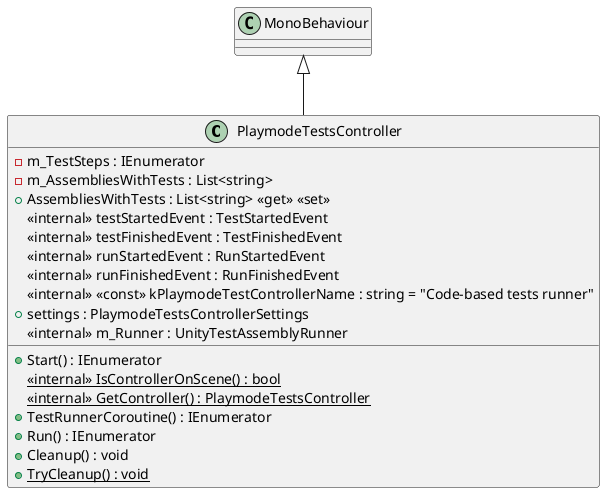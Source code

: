 @startuml
class PlaymodeTestsController {
    - m_TestSteps : IEnumerator
    - m_AssembliesWithTests : List<string>
    + AssembliesWithTests : List<string> <<get>> <<set>>
    <<internal>> testStartedEvent : TestStartedEvent
    <<internal>> testFinishedEvent : TestFinishedEvent
    <<internal>> runStartedEvent : RunStartedEvent
    <<internal>> runFinishedEvent : RunFinishedEvent
    <<internal>> <<const>> kPlaymodeTestControllerName : string = "Code-based tests runner"
    + settings : PlaymodeTestsControllerSettings
    <<internal>> m_Runner : UnityTestAssemblyRunner
    + Start() : IEnumerator
    <<internal>> {static} IsControllerOnScene() : bool
    <<internal>> {static} GetController() : PlaymodeTestsController
    + TestRunnerCoroutine() : IEnumerator
    + Run() : IEnumerator
    + Cleanup() : void
    + {static} TryCleanup() : void
}
MonoBehaviour <|-- PlaymodeTestsController
@enduml
